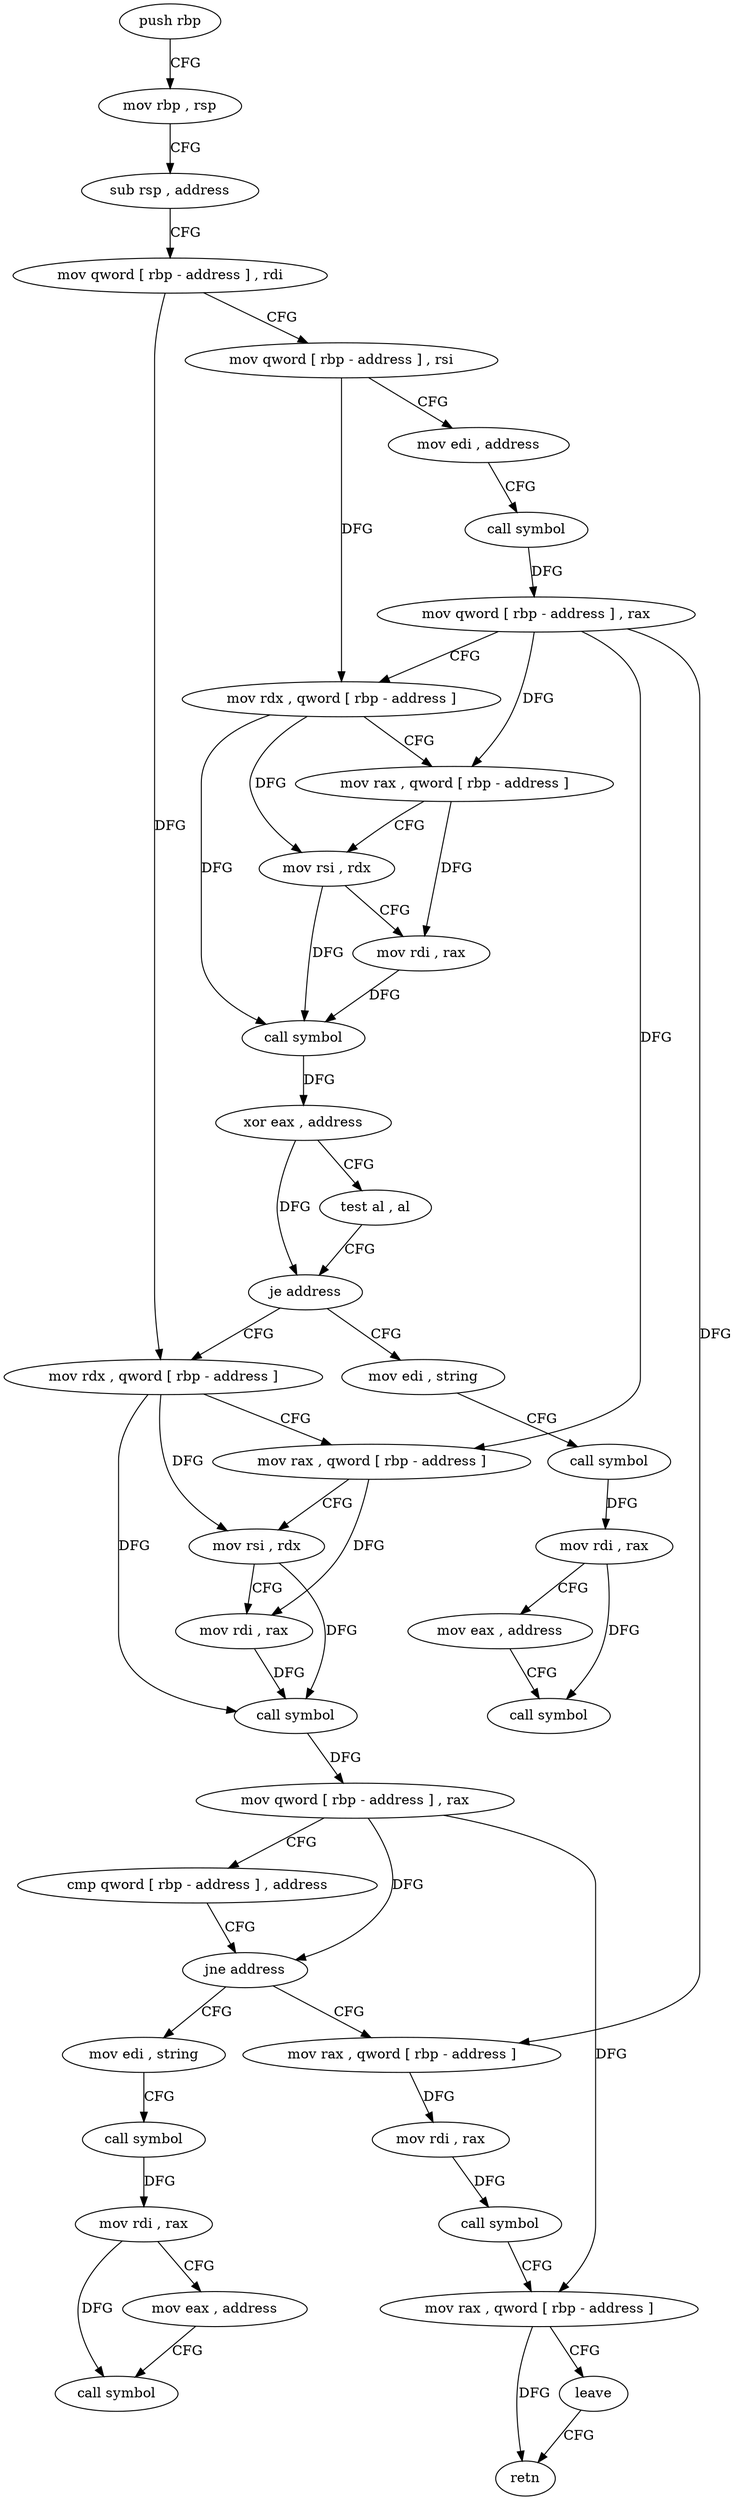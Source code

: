 digraph "func" {
"4219044" [label = "push rbp" ]
"4219045" [label = "mov rbp , rsp" ]
"4219048" [label = "sub rsp , address" ]
"4219052" [label = "mov qword [ rbp - address ] , rdi" ]
"4219056" [label = "mov qword [ rbp - address ] , rsi" ]
"4219060" [label = "mov edi , address" ]
"4219065" [label = "call symbol" ]
"4219070" [label = "mov qword [ rbp - address ] , rax" ]
"4219074" [label = "mov rdx , qword [ rbp - address ]" ]
"4219078" [label = "mov rax , qword [ rbp - address ]" ]
"4219082" [label = "mov rsi , rdx" ]
"4219085" [label = "mov rdi , rax" ]
"4219088" [label = "call symbol" ]
"4219093" [label = "xor eax , address" ]
"4219096" [label = "test al , al" ]
"4219098" [label = "je address" ]
"4219123" [label = "mov rdx , qword [ rbp - address ]" ]
"4219100" [label = "mov edi , string" ]
"4219127" [label = "mov rax , qword [ rbp - address ]" ]
"4219131" [label = "mov rsi , rdx" ]
"4219134" [label = "mov rdi , rax" ]
"4219137" [label = "call symbol" ]
"4219142" [label = "mov qword [ rbp - address ] , rax" ]
"4219146" [label = "cmp qword [ rbp - address ] , address" ]
"4219151" [label = "jne address" ]
"4219176" [label = "mov rax , qword [ rbp - address ]" ]
"4219153" [label = "mov edi , string" ]
"4219105" [label = "call symbol" ]
"4219110" [label = "mov rdi , rax" ]
"4219113" [label = "mov eax , address" ]
"4219118" [label = "call symbol" ]
"4219180" [label = "mov rdi , rax" ]
"4219183" [label = "call symbol" ]
"4219188" [label = "mov rax , qword [ rbp - address ]" ]
"4219192" [label = "leave" ]
"4219193" [label = "retn" ]
"4219158" [label = "call symbol" ]
"4219163" [label = "mov rdi , rax" ]
"4219166" [label = "mov eax , address" ]
"4219171" [label = "call symbol" ]
"4219044" -> "4219045" [ label = "CFG" ]
"4219045" -> "4219048" [ label = "CFG" ]
"4219048" -> "4219052" [ label = "CFG" ]
"4219052" -> "4219056" [ label = "CFG" ]
"4219052" -> "4219123" [ label = "DFG" ]
"4219056" -> "4219060" [ label = "CFG" ]
"4219056" -> "4219074" [ label = "DFG" ]
"4219060" -> "4219065" [ label = "CFG" ]
"4219065" -> "4219070" [ label = "DFG" ]
"4219070" -> "4219074" [ label = "CFG" ]
"4219070" -> "4219078" [ label = "DFG" ]
"4219070" -> "4219127" [ label = "DFG" ]
"4219070" -> "4219176" [ label = "DFG" ]
"4219074" -> "4219078" [ label = "CFG" ]
"4219074" -> "4219082" [ label = "DFG" ]
"4219074" -> "4219088" [ label = "DFG" ]
"4219078" -> "4219082" [ label = "CFG" ]
"4219078" -> "4219085" [ label = "DFG" ]
"4219082" -> "4219085" [ label = "CFG" ]
"4219082" -> "4219088" [ label = "DFG" ]
"4219085" -> "4219088" [ label = "DFG" ]
"4219088" -> "4219093" [ label = "DFG" ]
"4219093" -> "4219096" [ label = "CFG" ]
"4219093" -> "4219098" [ label = "DFG" ]
"4219096" -> "4219098" [ label = "CFG" ]
"4219098" -> "4219123" [ label = "CFG" ]
"4219098" -> "4219100" [ label = "CFG" ]
"4219123" -> "4219127" [ label = "CFG" ]
"4219123" -> "4219131" [ label = "DFG" ]
"4219123" -> "4219137" [ label = "DFG" ]
"4219100" -> "4219105" [ label = "CFG" ]
"4219127" -> "4219131" [ label = "CFG" ]
"4219127" -> "4219134" [ label = "DFG" ]
"4219131" -> "4219134" [ label = "CFG" ]
"4219131" -> "4219137" [ label = "DFG" ]
"4219134" -> "4219137" [ label = "DFG" ]
"4219137" -> "4219142" [ label = "DFG" ]
"4219142" -> "4219146" [ label = "CFG" ]
"4219142" -> "4219151" [ label = "DFG" ]
"4219142" -> "4219188" [ label = "DFG" ]
"4219146" -> "4219151" [ label = "CFG" ]
"4219151" -> "4219176" [ label = "CFG" ]
"4219151" -> "4219153" [ label = "CFG" ]
"4219176" -> "4219180" [ label = "DFG" ]
"4219153" -> "4219158" [ label = "CFG" ]
"4219105" -> "4219110" [ label = "DFG" ]
"4219110" -> "4219113" [ label = "CFG" ]
"4219110" -> "4219118" [ label = "DFG" ]
"4219113" -> "4219118" [ label = "CFG" ]
"4219180" -> "4219183" [ label = "DFG" ]
"4219183" -> "4219188" [ label = "CFG" ]
"4219188" -> "4219192" [ label = "CFG" ]
"4219188" -> "4219193" [ label = "DFG" ]
"4219192" -> "4219193" [ label = "CFG" ]
"4219158" -> "4219163" [ label = "DFG" ]
"4219163" -> "4219166" [ label = "CFG" ]
"4219163" -> "4219171" [ label = "DFG" ]
"4219166" -> "4219171" [ label = "CFG" ]
}
